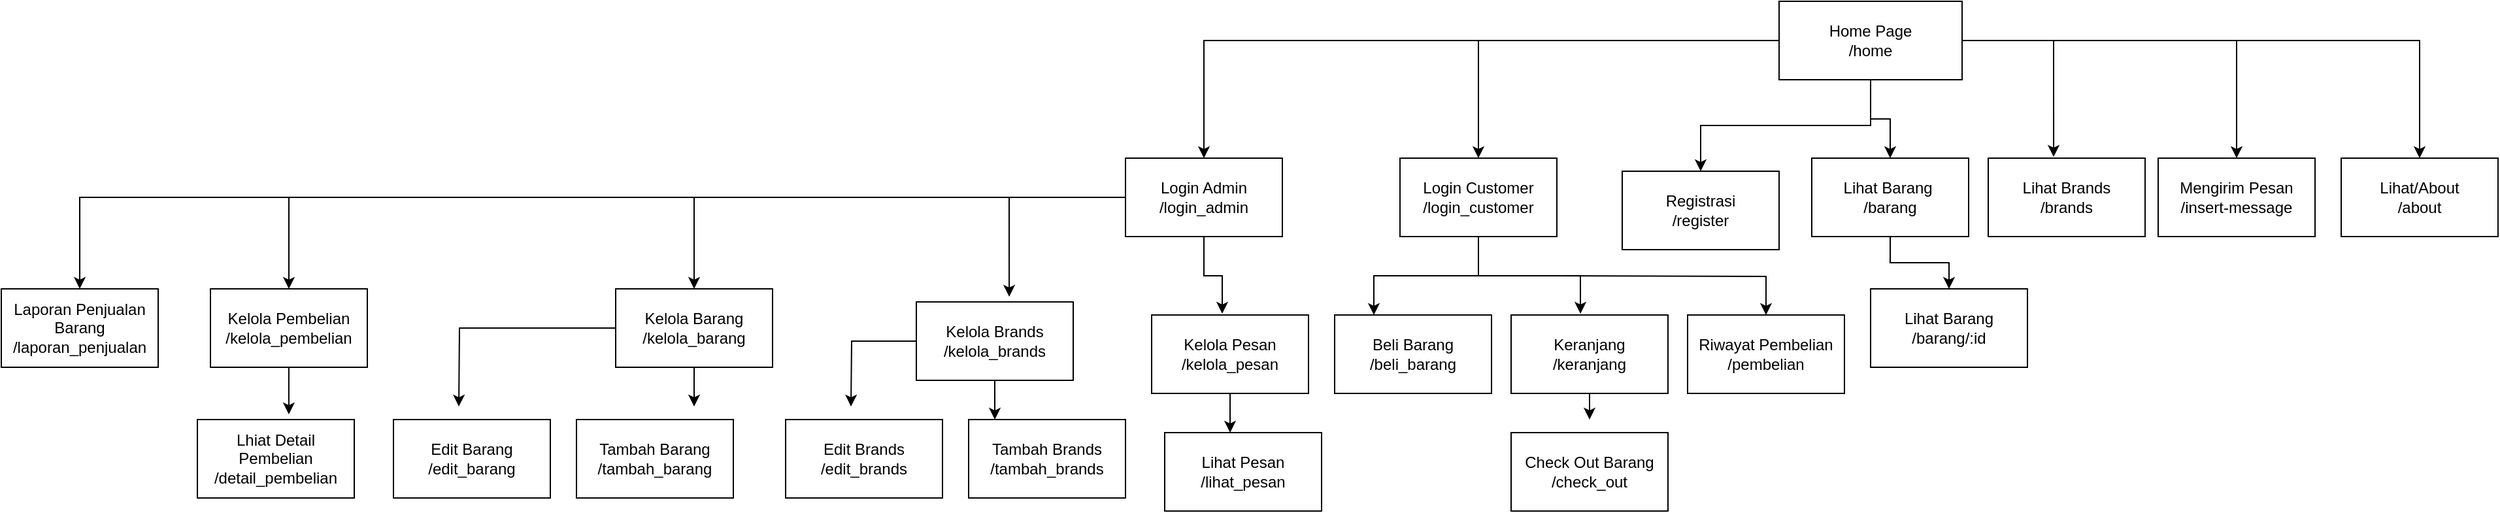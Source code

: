 <mxfile version="22.1.11" type="device">
  <diagram name="Page-1" id="jNv_Nb_SQek0qA0BiB3O">
    <mxGraphModel dx="2772" dy="481" grid="1" gridSize="10" guides="1" tooltips="1" connect="1" arrows="1" fold="1" page="1" pageScale="1" pageWidth="850" pageHeight="1100" math="0" shadow="0">
      <root>
        <mxCell id="0" />
        <mxCell id="1" parent="0" />
        <mxCell id="n30NagYQp3VGssYBLTGl-18" style="edgeStyle=orthogonalEdgeStyle;rounded=0;orthogonalLoop=1;jettySize=auto;html=1;entryX=0.5;entryY=0;entryDx=0;entryDy=0;" parent="1" source="n30NagYQp3VGssYBLTGl-1" target="n30NagYQp3VGssYBLTGl-4" edge="1">
          <mxGeometry relative="1" as="geometry" />
        </mxCell>
        <mxCell id="n30NagYQp3VGssYBLTGl-20" style="edgeStyle=orthogonalEdgeStyle;rounded=0;orthogonalLoop=1;jettySize=auto;html=1;entryX=0.5;entryY=0;entryDx=0;entryDy=0;" parent="1" source="n30NagYQp3VGssYBLTGl-1" target="n30NagYQp3VGssYBLTGl-19" edge="1">
          <mxGeometry relative="1" as="geometry" />
        </mxCell>
        <mxCell id="KWR8ab7Ld3_KKJDY44pE-3" style="edgeStyle=orthogonalEdgeStyle;rounded=0;orthogonalLoop=1;jettySize=auto;html=1;entryX=0.5;entryY=0;entryDx=0;entryDy=0;" edge="1" parent="1" source="n30NagYQp3VGssYBLTGl-1" target="KWR8ab7Ld3_KKJDY44pE-2">
          <mxGeometry relative="1" as="geometry" />
        </mxCell>
        <mxCell id="KWR8ab7Ld3_KKJDY44pE-4" style="edgeStyle=orthogonalEdgeStyle;rounded=0;orthogonalLoop=1;jettySize=auto;html=1;entryX=0.5;entryY=0;entryDx=0;entryDy=0;" edge="1" parent="1" source="n30NagYQp3VGssYBLTGl-1" target="KWR8ab7Ld3_KKJDY44pE-1">
          <mxGeometry relative="1" as="geometry" />
        </mxCell>
        <mxCell id="KWR8ab7Ld3_KKJDY44pE-33" style="edgeStyle=orthogonalEdgeStyle;rounded=0;orthogonalLoop=1;jettySize=auto;html=1;entryX=0.5;entryY=0;entryDx=0;entryDy=0;" edge="1" parent="1" source="n30NagYQp3VGssYBLTGl-1" target="n30NagYQp3VGssYBLTGl-8">
          <mxGeometry relative="1" as="geometry" />
        </mxCell>
        <mxCell id="KWR8ab7Ld3_KKJDY44pE-35" style="edgeStyle=orthogonalEdgeStyle;rounded=0;orthogonalLoop=1;jettySize=auto;html=1;entryX=0.5;entryY=0;entryDx=0;entryDy=0;" edge="1" parent="1" source="n30NagYQp3VGssYBLTGl-1" target="KWR8ab7Ld3_KKJDY44pE-34">
          <mxGeometry relative="1" as="geometry" />
        </mxCell>
        <mxCell id="n30NagYQp3VGssYBLTGl-1" value="Home Page&lt;br&gt;/home" style="rounded=0;whiteSpace=wrap;html=1;" parent="1" vertex="1">
          <mxGeometry x="390" y="80" width="140" height="60" as="geometry" />
        </mxCell>
        <mxCell id="n30NagYQp3VGssYBLTGl-2" value="Lihat Barang&lt;br&gt;/barang/:id" style="rounded=0;whiteSpace=wrap;html=1;" parent="1" vertex="1">
          <mxGeometry x="460" y="300" width="120" height="60" as="geometry" />
        </mxCell>
        <mxCell id="n30NagYQp3VGssYBLTGl-3" value="Lihat Brands&lt;br&gt;/brands" style="rounded=0;whiteSpace=wrap;html=1;" parent="1" vertex="1">
          <mxGeometry x="550" y="200" width="120" height="60" as="geometry" />
        </mxCell>
        <mxCell id="n30NagYQp3VGssYBLTGl-4" value="Mengirim Pesan&lt;br&gt;/insert-message" style="rounded=0;whiteSpace=wrap;html=1;" parent="1" vertex="1">
          <mxGeometry x="680" y="200" width="120" height="60" as="geometry" />
        </mxCell>
        <mxCell id="n30NagYQp3VGssYBLTGl-16" style="edgeStyle=orthogonalEdgeStyle;rounded=0;orthogonalLoop=1;jettySize=auto;html=1;" parent="1" source="n30NagYQp3VGssYBLTGl-8" target="n30NagYQp3VGssYBLTGl-2" edge="1">
          <mxGeometry relative="1" as="geometry" />
        </mxCell>
        <mxCell id="n30NagYQp3VGssYBLTGl-8" value="Lihat Barang&amp;nbsp;&lt;br&gt;/barang" style="whiteSpace=wrap;html=1;rounded=0;" parent="1" vertex="1">
          <mxGeometry x="415" y="200" width="120" height="60" as="geometry" />
        </mxCell>
        <mxCell id="n30NagYQp3VGssYBLTGl-17" style="edgeStyle=orthogonalEdgeStyle;rounded=0;orthogonalLoop=1;jettySize=auto;html=1;entryX=0.417;entryY=-0.017;entryDx=0;entryDy=0;entryPerimeter=0;" parent="1" source="n30NagYQp3VGssYBLTGl-1" target="n30NagYQp3VGssYBLTGl-3" edge="1">
          <mxGeometry relative="1" as="geometry" />
        </mxCell>
        <mxCell id="n30NagYQp3VGssYBLTGl-19" value="Lihat/About&lt;br&gt;/about" style="rounded=0;whiteSpace=wrap;html=1;" parent="1" vertex="1">
          <mxGeometry x="820" y="200" width="120" height="60" as="geometry" />
        </mxCell>
        <mxCell id="KWR8ab7Ld3_KKJDY44pE-7" style="edgeStyle=orthogonalEdgeStyle;rounded=0;orthogonalLoop=1;jettySize=auto;html=1;entryX=0.5;entryY=0;entryDx=0;entryDy=0;" edge="1" parent="1" source="KWR8ab7Ld3_KKJDY44pE-1" target="KWR8ab7Ld3_KKJDY44pE-6">
          <mxGeometry relative="1" as="geometry" />
        </mxCell>
        <mxCell id="KWR8ab7Ld3_KKJDY44pE-47" style="edgeStyle=orthogonalEdgeStyle;rounded=0;orthogonalLoop=1;jettySize=auto;html=1;" edge="1" parent="1" source="KWR8ab7Ld3_KKJDY44pE-1" target="KWR8ab7Ld3_KKJDY44pE-46">
          <mxGeometry relative="1" as="geometry" />
        </mxCell>
        <mxCell id="KWR8ab7Ld3_KKJDY44pE-51" style="edgeStyle=orthogonalEdgeStyle;rounded=0;orthogonalLoop=1;jettySize=auto;html=1;entryX=0.5;entryY=0;entryDx=0;entryDy=0;" edge="1" parent="1" source="KWR8ab7Ld3_KKJDY44pE-1" target="KWR8ab7Ld3_KKJDY44pE-50">
          <mxGeometry relative="1" as="geometry" />
        </mxCell>
        <mxCell id="KWR8ab7Ld3_KKJDY44pE-1" value="Login Admin&lt;br&gt;/login_admin" style="rounded=0;whiteSpace=wrap;html=1;" vertex="1" parent="1">
          <mxGeometry x="-110" y="200" width="120" height="60" as="geometry" />
        </mxCell>
        <mxCell id="KWR8ab7Ld3_KKJDY44pE-2" value="Registrasi&lt;br&gt;/register" style="rounded=0;whiteSpace=wrap;html=1;" vertex="1" parent="1">
          <mxGeometry x="270" y="210" width="120" height="60" as="geometry" />
        </mxCell>
        <mxCell id="KWR8ab7Ld3_KKJDY44pE-25" style="edgeStyle=orthogonalEdgeStyle;rounded=0;orthogonalLoop=1;jettySize=auto;html=1;" edge="1" parent="1" source="KWR8ab7Ld3_KKJDY44pE-6">
          <mxGeometry relative="1" as="geometry">
            <mxPoint x="-620" y="390" as="targetPoint" />
          </mxGeometry>
        </mxCell>
        <mxCell id="KWR8ab7Ld3_KKJDY44pE-30" style="edgeStyle=orthogonalEdgeStyle;rounded=0;orthogonalLoop=1;jettySize=auto;html=1;" edge="1" parent="1" source="KWR8ab7Ld3_KKJDY44pE-6">
          <mxGeometry relative="1" as="geometry">
            <mxPoint x="-440" y="390" as="targetPoint" />
          </mxGeometry>
        </mxCell>
        <mxCell id="KWR8ab7Ld3_KKJDY44pE-6" value="Kelola Barang&lt;br&gt;/kelola_barang" style="rounded=0;whiteSpace=wrap;html=1;" vertex="1" parent="1">
          <mxGeometry x="-500" y="300" width="120" height="60" as="geometry" />
        </mxCell>
        <mxCell id="KWR8ab7Ld3_KKJDY44pE-27" style="edgeStyle=orthogonalEdgeStyle;rounded=0;orthogonalLoop=1;jettySize=auto;html=1;" edge="1" parent="1" source="KWR8ab7Ld3_KKJDY44pE-9">
          <mxGeometry relative="1" as="geometry">
            <mxPoint x="-320" y="390" as="targetPoint" />
          </mxGeometry>
        </mxCell>
        <mxCell id="KWR8ab7Ld3_KKJDY44pE-9" value="Kelola Brands&lt;br&gt;/kelola_brands" style="rounded=0;whiteSpace=wrap;html=1;" vertex="1" parent="1">
          <mxGeometry x="-270" y="310" width="120" height="60" as="geometry" />
        </mxCell>
        <mxCell id="KWR8ab7Ld3_KKJDY44pE-11" value="Kelola Pesan&lt;br&gt;/kelola_pesan" style="rounded=0;whiteSpace=wrap;html=1;" vertex="1" parent="1">
          <mxGeometry x="-90" y="320" width="120" height="60" as="geometry" />
        </mxCell>
        <mxCell id="KWR8ab7Ld3_KKJDY44pE-12" style="edgeStyle=orthogonalEdgeStyle;rounded=0;orthogonalLoop=1;jettySize=auto;html=1;entryX=0.45;entryY=-0.017;entryDx=0;entryDy=0;entryPerimeter=0;" edge="1" parent="1" source="KWR8ab7Ld3_KKJDY44pE-1" target="KWR8ab7Ld3_KKJDY44pE-11">
          <mxGeometry relative="1" as="geometry" />
        </mxCell>
        <mxCell id="KWR8ab7Ld3_KKJDY44pE-14" style="edgeStyle=orthogonalEdgeStyle;rounded=0;orthogonalLoop=1;jettySize=auto;html=1;entryX=0.592;entryY=-0.067;entryDx=0;entryDy=0;entryPerimeter=0;" edge="1" parent="1" source="KWR8ab7Ld3_KKJDY44pE-1" target="KWR8ab7Ld3_KKJDY44pE-9">
          <mxGeometry relative="1" as="geometry" />
        </mxCell>
        <mxCell id="KWR8ab7Ld3_KKJDY44pE-15" value="Edit Barang&lt;br&gt;/edit_barang" style="rounded=0;whiteSpace=wrap;html=1;" vertex="1" parent="1">
          <mxGeometry x="-670" y="400" width="120" height="60" as="geometry" />
        </mxCell>
        <mxCell id="KWR8ab7Ld3_KKJDY44pE-16" value="Tambah Barang&lt;br&gt;/tambah_barang" style="rounded=0;whiteSpace=wrap;html=1;" vertex="1" parent="1">
          <mxGeometry x="-530" y="400" width="120" height="60" as="geometry" />
        </mxCell>
        <mxCell id="KWR8ab7Ld3_KKJDY44pE-21" value="Edit Brands&lt;br&gt;/edit_brands" style="rounded=0;whiteSpace=wrap;html=1;" vertex="1" parent="1">
          <mxGeometry x="-370" y="400" width="120" height="60" as="geometry" />
        </mxCell>
        <mxCell id="KWR8ab7Ld3_KKJDY44pE-22" value="Tambah Brands&lt;br&gt;/tambah_brands" style="rounded=0;whiteSpace=wrap;html=1;" vertex="1" parent="1">
          <mxGeometry x="-230" y="400" width="120" height="60" as="geometry" />
        </mxCell>
        <mxCell id="KWR8ab7Ld3_KKJDY44pE-28" style="edgeStyle=orthogonalEdgeStyle;rounded=0;orthogonalLoop=1;jettySize=auto;html=1;entryX=0.167;entryY=0;entryDx=0;entryDy=0;entryPerimeter=0;" edge="1" parent="1" source="KWR8ab7Ld3_KKJDY44pE-9" target="KWR8ab7Ld3_KKJDY44pE-22">
          <mxGeometry relative="1" as="geometry" />
        </mxCell>
        <mxCell id="KWR8ab7Ld3_KKJDY44pE-31" value="Lihat Pesan&lt;br&gt;/lihat_pesan" style="rounded=0;whiteSpace=wrap;html=1;" vertex="1" parent="1">
          <mxGeometry x="-80" y="410" width="120" height="60" as="geometry" />
        </mxCell>
        <mxCell id="KWR8ab7Ld3_KKJDY44pE-32" style="edgeStyle=orthogonalEdgeStyle;rounded=0;orthogonalLoop=1;jettySize=auto;html=1;entryX=0.417;entryY=0;entryDx=0;entryDy=0;entryPerimeter=0;" edge="1" parent="1" source="KWR8ab7Ld3_KKJDY44pE-11" target="KWR8ab7Ld3_KKJDY44pE-31">
          <mxGeometry relative="1" as="geometry" />
        </mxCell>
        <mxCell id="KWR8ab7Ld3_KKJDY44pE-37" style="edgeStyle=orthogonalEdgeStyle;rounded=0;orthogonalLoop=1;jettySize=auto;html=1;entryX=0.25;entryY=0;entryDx=0;entryDy=0;" edge="1" parent="1" source="KWR8ab7Ld3_KKJDY44pE-34" target="KWR8ab7Ld3_KKJDY44pE-36">
          <mxGeometry relative="1" as="geometry" />
        </mxCell>
        <mxCell id="KWR8ab7Ld3_KKJDY44pE-45" style="edgeStyle=orthogonalEdgeStyle;rounded=0;orthogonalLoop=1;jettySize=auto;html=1;entryX=0.5;entryY=0;entryDx=0;entryDy=0;" edge="1" parent="1" target="KWR8ab7Ld3_KKJDY44pE-44">
          <mxGeometry relative="1" as="geometry">
            <mxPoint x="220" y="290" as="sourcePoint" />
          </mxGeometry>
        </mxCell>
        <mxCell id="KWR8ab7Ld3_KKJDY44pE-34" value="Login Customer&lt;br&gt;/login_customer" style="rounded=0;whiteSpace=wrap;html=1;" vertex="1" parent="1">
          <mxGeometry x="100" y="200" width="120" height="60" as="geometry" />
        </mxCell>
        <mxCell id="KWR8ab7Ld3_KKJDY44pE-36" value="Beli Barang&lt;br&gt;/beli_barang" style="rounded=0;whiteSpace=wrap;html=1;" vertex="1" parent="1">
          <mxGeometry x="50" y="320" width="120" height="60" as="geometry" />
        </mxCell>
        <mxCell id="KWR8ab7Ld3_KKJDY44pE-43" style="edgeStyle=orthogonalEdgeStyle;rounded=0;orthogonalLoop=1;jettySize=auto;html=1;" edge="1" parent="1" source="KWR8ab7Ld3_KKJDY44pE-38">
          <mxGeometry relative="1" as="geometry">
            <mxPoint x="245" y="400" as="targetPoint" />
          </mxGeometry>
        </mxCell>
        <mxCell id="KWR8ab7Ld3_KKJDY44pE-38" value="Keranjang&lt;br&gt;/keranjang" style="rounded=0;whiteSpace=wrap;html=1;" vertex="1" parent="1">
          <mxGeometry x="185" y="320" width="120" height="60" as="geometry" />
        </mxCell>
        <mxCell id="KWR8ab7Ld3_KKJDY44pE-40" value="Check Out Barang&lt;br&gt;/check_out" style="rounded=0;whiteSpace=wrap;html=1;" vertex="1" parent="1">
          <mxGeometry x="185" y="410" width="120" height="60" as="geometry" />
        </mxCell>
        <mxCell id="KWR8ab7Ld3_KKJDY44pE-42" style="edgeStyle=orthogonalEdgeStyle;rounded=0;orthogonalLoop=1;jettySize=auto;html=1;entryX=0.442;entryY=-0.017;entryDx=0;entryDy=0;entryPerimeter=0;" edge="1" parent="1" source="KWR8ab7Ld3_KKJDY44pE-34" target="KWR8ab7Ld3_KKJDY44pE-38">
          <mxGeometry relative="1" as="geometry" />
        </mxCell>
        <mxCell id="KWR8ab7Ld3_KKJDY44pE-44" value="Riwayat Pembelian&lt;br&gt;/pembelian" style="rounded=0;whiteSpace=wrap;html=1;" vertex="1" parent="1">
          <mxGeometry x="320" y="320" width="120" height="60" as="geometry" />
        </mxCell>
        <mxCell id="KWR8ab7Ld3_KKJDY44pE-46" value="Kelola Pembelian&lt;br&gt;/kelola_pembelian" style="rounded=0;whiteSpace=wrap;html=1;" vertex="1" parent="1">
          <mxGeometry x="-810" y="300" width="120" height="60" as="geometry" />
        </mxCell>
        <mxCell id="KWR8ab7Ld3_KKJDY44pE-48" value="Lhiat Detail Pembelian&lt;br&gt;/detail_pembelian" style="rounded=0;whiteSpace=wrap;html=1;" vertex="1" parent="1">
          <mxGeometry x="-820" y="400" width="120" height="60" as="geometry" />
        </mxCell>
        <mxCell id="KWR8ab7Ld3_KKJDY44pE-49" style="edgeStyle=orthogonalEdgeStyle;rounded=0;orthogonalLoop=1;jettySize=auto;html=1;entryX=0.583;entryY=-0.067;entryDx=0;entryDy=0;entryPerimeter=0;" edge="1" parent="1" source="KWR8ab7Ld3_KKJDY44pE-46" target="KWR8ab7Ld3_KKJDY44pE-48">
          <mxGeometry relative="1" as="geometry" />
        </mxCell>
        <mxCell id="KWR8ab7Ld3_KKJDY44pE-50" value="Laporan Penjualan Barang&lt;br&gt;/laporan_penjualan" style="rounded=0;whiteSpace=wrap;html=1;" vertex="1" parent="1">
          <mxGeometry x="-970" y="300" width="120" height="60" as="geometry" />
        </mxCell>
      </root>
    </mxGraphModel>
  </diagram>
</mxfile>
